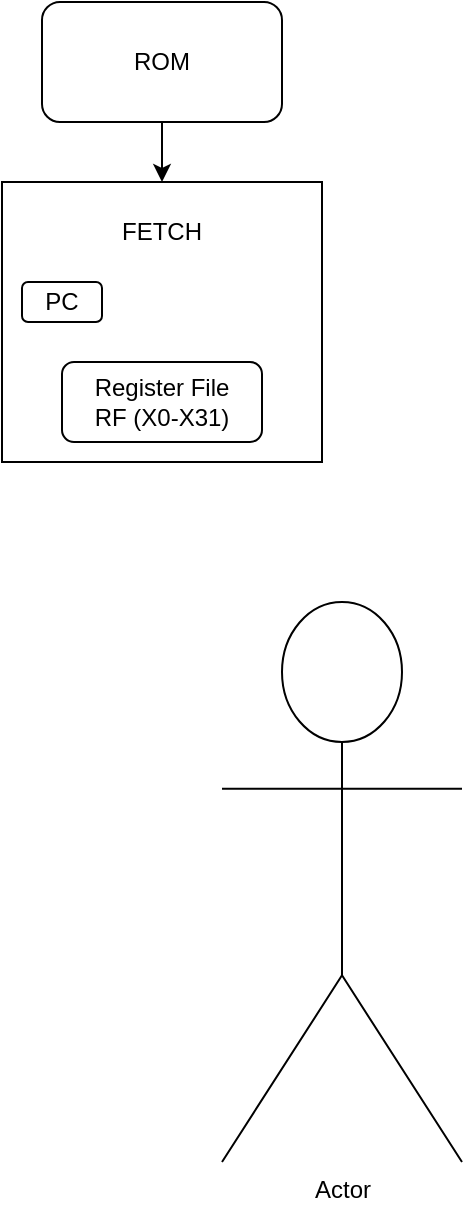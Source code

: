 <mxfile version="28.0.6">
  <diagram name="Page-1" id="H2qdQck1f3mZHR975nWr">
    <mxGraphModel dx="670" dy="825" grid="1" gridSize="10" guides="1" tooltips="1" connect="1" arrows="1" fold="1" page="1" pageScale="1" pageWidth="827" pageHeight="1169" math="0" shadow="0">
      <root>
        <mxCell id="0" />
        <mxCell id="1" parent="0" />
        <mxCell id="4CsmdMHNFGxD7flp2dKe-6" value="" style="rounded=0;whiteSpace=wrap;html=1;" vertex="1" parent="1">
          <mxGeometry x="130" y="340" width="160" height="140" as="geometry" />
        </mxCell>
        <mxCell id="4CsmdMHNFGxD7flp2dKe-5" style="edgeStyle=orthogonalEdgeStyle;rounded=0;orthogonalLoop=1;jettySize=auto;html=1;" edge="1" parent="1" source="4CsmdMHNFGxD7flp2dKe-1" target="4CsmdMHNFGxD7flp2dKe-6">
          <mxGeometry relative="1" as="geometry">
            <mxPoint x="210" y="350" as="targetPoint" />
          </mxGeometry>
        </mxCell>
        <mxCell id="4CsmdMHNFGxD7flp2dKe-1" value="ROM" style="rounded=1;whiteSpace=wrap;html=1;" vertex="1" parent="1">
          <mxGeometry x="150" y="250" width="120" height="60" as="geometry" />
        </mxCell>
        <mxCell id="4CsmdMHNFGxD7flp2dKe-2" value="PC" style="rounded=1;whiteSpace=wrap;html=1;" vertex="1" parent="1">
          <mxGeometry x="140" y="390" width="40" height="20" as="geometry" />
        </mxCell>
        <mxCell id="4CsmdMHNFGxD7flp2dKe-3" value="Register File&lt;br&gt;RF (X0-X31)" style="rounded=1;whiteSpace=wrap;html=1;" vertex="1" parent="1">
          <mxGeometry x="160" y="430" width="100" height="40" as="geometry" />
        </mxCell>
        <mxCell id="4CsmdMHNFGxD7flp2dKe-4" value="Actor" style="shape=umlActor;verticalLabelPosition=bottom;verticalAlign=top;html=1;outlineConnect=0;" vertex="1" parent="1">
          <mxGeometry x="240" y="550" width="120" height="280" as="geometry" />
        </mxCell>
        <mxCell id="4CsmdMHNFGxD7flp2dKe-7" value="FETCH" style="text;html=1;align=center;verticalAlign=middle;whiteSpace=wrap;rounded=0;" vertex="1" parent="1">
          <mxGeometry x="180" y="350" width="60" height="30" as="geometry" />
        </mxCell>
      </root>
    </mxGraphModel>
  </diagram>
</mxfile>
